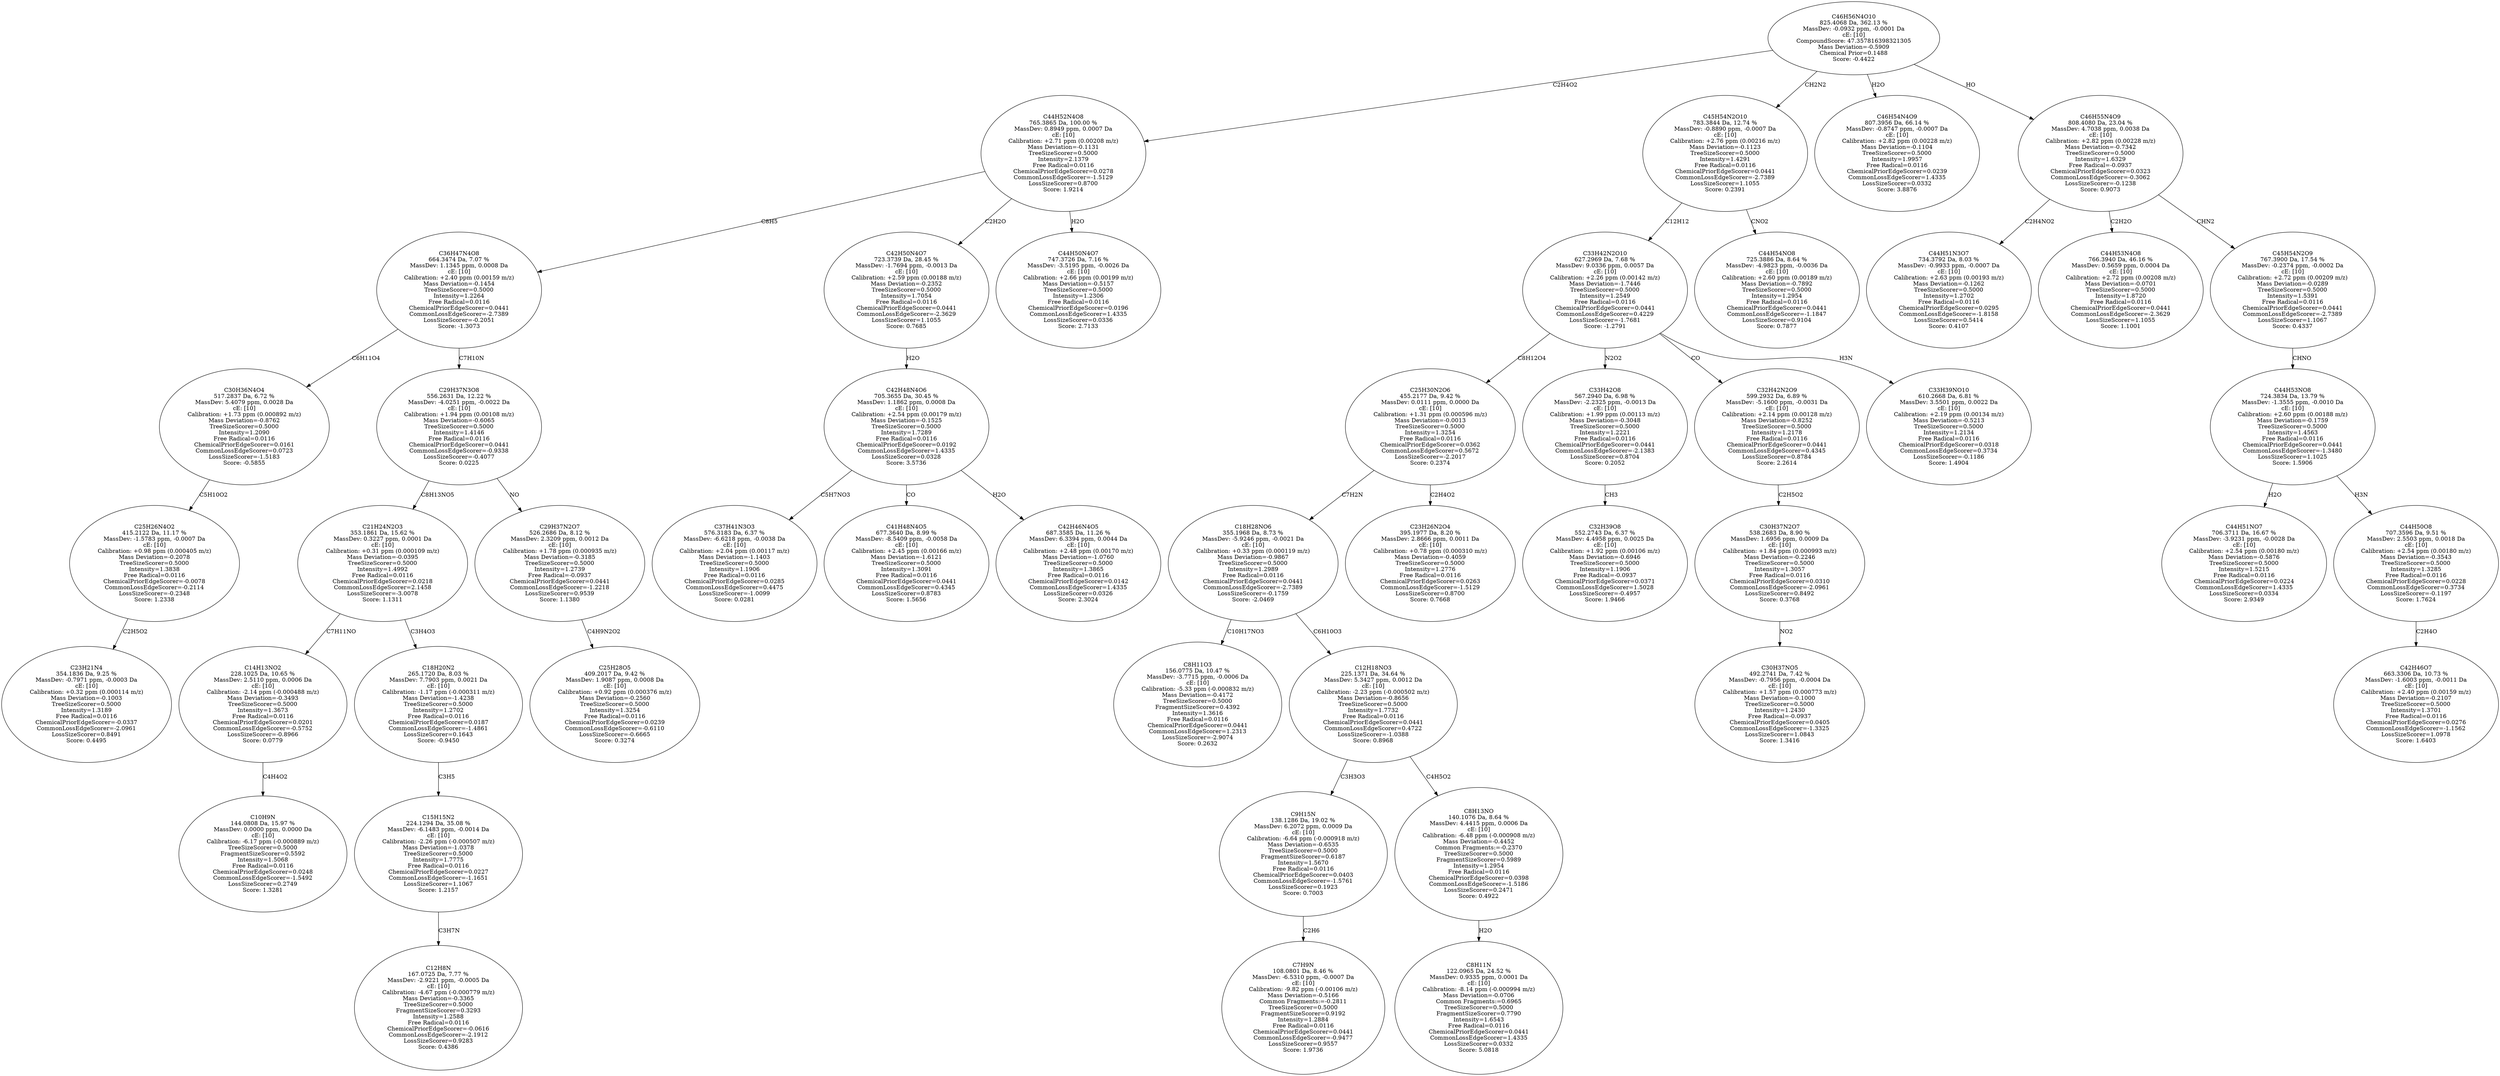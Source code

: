 strict digraph {
v1 [label="C23H21N4\n354.1836 Da, 9.25 %\nMassDev: -0.7971 ppm, -0.0003 Da\ncE: [10]\nCalibration: +0.32 ppm (0.000114 m/z)\nMass Deviation=-0.1003\nTreeSizeScorer=0.5000\nIntensity=1.3189\nFree Radical=0.0116\nChemicalPriorEdgeScorer=-0.0337\nCommonLossEdgeScorer=-2.0961\nLossSizeScorer=0.8491\nScore: 0.4495"];
v2 [label="C25H26N4O2\n415.2122 Da, 11.17 %\nMassDev: -1.5783 ppm, -0.0007 Da\ncE: [10]\nCalibration: +0.98 ppm (0.000405 m/z)\nMass Deviation=-0.2078\nTreeSizeScorer=0.5000\nIntensity=1.3838\nFree Radical=0.0116\nChemicalPriorEdgeScorer=-0.0078\nCommonLossEdgeScorer=-0.2114\nLossSizeScorer=-0.2348\nScore: 1.2338"];
v3 [label="C30H36N4O4\n517.2837 Da, 6.72 %\nMassDev: 5.4079 ppm, 0.0028 Da\ncE: [10]\nCalibration: +1.73 ppm (0.000892 m/z)\nMass Deviation=-0.8762\nTreeSizeScorer=0.5000\nIntensity=1.2090\nFree Radical=0.0116\nChemicalPriorEdgeScorer=0.0161\nCommonLossEdgeScorer=0.0723\nLossSizeScorer=-1.5183\nScore: -0.5855"];
v4 [label="C10H9N\n144.0808 Da, 15.97 %\nMassDev: 0.0000 ppm, 0.0000 Da\ncE: [10]\nCalibration: -6.17 ppm (-0.000889 m/z)\nTreeSizeScorer=0.5000\nFragmentSizeScorer=0.5592\nIntensity=1.5068\nFree Radical=0.0116\nChemicalPriorEdgeScorer=0.0248\nCommonLossEdgeScorer=-1.5492\nLossSizeScorer=0.2749\nScore: 1.3281"];
v5 [label="C14H13NO2\n228.1025 Da, 10.65 %\nMassDev: 2.5110 ppm, 0.0006 Da\ncE: [10]\nCalibration: -2.14 ppm (-0.000488 m/z)\nMass Deviation=-0.3493\nTreeSizeScorer=0.5000\nIntensity=1.3673\nFree Radical=0.0116\nChemicalPriorEdgeScorer=0.0201\nCommonLossEdgeScorer=-0.5752\nLossSizeScorer=-0.8966\nScore: 0.0779"];
v6 [label="C12H8N\n167.0725 Da, 7.77 %\nMassDev: -2.9221 ppm, -0.0005 Da\ncE: [10]\nCalibration: -4.67 ppm (-0.000779 m/z)\nMass Deviation=-0.3365\nTreeSizeScorer=0.5000\nFragmentSizeScorer=0.3293\nIntensity=1.2588\nFree Radical=0.0116\nChemicalPriorEdgeScorer=-0.0616\nCommonLossEdgeScorer=-2.1912\nLossSizeScorer=0.9283\nScore: 0.4386"];
v7 [label="C15H15N2\n224.1294 Da, 35.08 %\nMassDev: -6.1483 ppm, -0.0014 Da\ncE: [10]\nCalibration: -2.26 ppm (-0.000507 m/z)\nMass Deviation=-1.0378\nTreeSizeScorer=0.5000\nIntensity=1.7775\nFree Radical=0.0116\nChemicalPriorEdgeScorer=0.0227\nCommonLossEdgeScorer=-1.1651\nLossSizeScorer=1.1067\nScore: 1.2157"];
v8 [label="C18H20N2\n265.1720 Da, 8.03 %\nMassDev: 7.7903 ppm, 0.0021 Da\ncE: [10]\nCalibration: -1.17 ppm (-0.000311 m/z)\nMass Deviation=-1.4238\nTreeSizeScorer=0.5000\nIntensity=1.2702\nFree Radical=0.0116\nChemicalPriorEdgeScorer=0.0187\nCommonLossEdgeScorer=-1.4861\nLossSizeScorer=0.1643\nScore: -0.9450"];
v9 [label="C21H24N2O3\n353.1861 Da, 15.62 %\nMassDev: 0.3227 ppm, 0.0001 Da\ncE: [10]\nCalibration: +0.31 ppm (0.000109 m/z)\nMass Deviation=-0.0395\nTreeSizeScorer=0.5000\nIntensity=1.4992\nFree Radical=0.0116\nChemicalPriorEdgeScorer=0.0218\nCommonLossEdgeScorer=2.1458\nLossSizeScorer=-3.0078\nScore: 1.1311"];
v10 [label="C25H28O5\n409.2017 Da, 9.42 %\nMassDev: 1.9087 ppm, 0.0008 Da\ncE: [10]\nCalibration: +0.92 ppm (0.000376 m/z)\nMass Deviation=-0.2560\nTreeSizeScorer=0.5000\nIntensity=1.3254\nFree Radical=0.0116\nChemicalPriorEdgeScorer=0.0239\nCommonLossEdgeScorer=-0.6110\nLossSizeScorer=-0.6665\nScore: 0.3274"];
v11 [label="C29H37N2O7\n526.2686 Da, 8.12 %\nMassDev: 2.3209 ppm, 0.0012 Da\ncE: [10]\nCalibration: +1.78 ppm (0.000935 m/z)\nMass Deviation=-0.3185\nTreeSizeScorer=0.5000\nIntensity=1.2739\nFree Radical=-0.0937\nChemicalPriorEdgeScorer=0.0441\nCommonLossEdgeScorer=-1.2218\nLossSizeScorer=0.9539\nScore: 1.1380"];
v12 [label="C29H37N3O8\n556.2631 Da, 12.22 %\nMassDev: -4.0251 ppm, -0.0022 Da\ncE: [10]\nCalibration: +1.94 ppm (0.00108 m/z)\nMass Deviation=-0.6065\nTreeSizeScorer=0.5000\nIntensity=1.4146\nFree Radical=0.0116\nChemicalPriorEdgeScorer=0.0441\nCommonLossEdgeScorer=-0.9338\nLossSizeScorer=-0.4077\nScore: 0.0225"];
v13 [label="C36H47N4O8\n664.3474 Da, 7.07 %\nMassDev: 1.1345 ppm, 0.0008 Da\ncE: [10]\nCalibration: +2.40 ppm (0.00159 m/z)\nMass Deviation=-0.1454\nTreeSizeScorer=0.5000\nIntensity=1.2264\nFree Radical=0.0116\nChemicalPriorEdgeScorer=0.0441\nCommonLossEdgeScorer=-2.7389\nLossSizeScorer=-0.2051\nScore: -1.3073"];
v14 [label="C37H41N3O3\n576.3183 Da, 6.37 %\nMassDev: -6.6218 ppm, -0.0038 Da\ncE: [10]\nCalibration: +2.04 ppm (0.00117 m/z)\nMass Deviation=-1.1403\nTreeSizeScorer=0.5000\nIntensity=1.1906\nFree Radical=0.0116\nChemicalPriorEdgeScorer=0.0285\nCommonLossEdgeScorer=0.4475\nLossSizeScorer=-1.0099\nScore: 0.0281"];
v15 [label="C41H48N4O5\n677.3640 Da, 8.99 %\nMassDev: -8.5409 ppm, -0.0058 Da\ncE: [10]\nCalibration: +2.45 ppm (0.00166 m/z)\nMass Deviation=-1.6121\nTreeSizeScorer=0.5000\nIntensity=1.3091\nFree Radical=0.0116\nChemicalPriorEdgeScorer=0.0441\nCommonLossEdgeScorer=0.4345\nLossSizeScorer=0.8783\nScore: 1.5656"];
v16 [label="C42H46N4O5\n687.3585 Da, 11.26 %\nMassDev: 6.3394 ppm, 0.0044 Da\ncE: [10]\nCalibration: +2.48 ppm (0.00170 m/z)\nMass Deviation=-1.0760\nTreeSizeScorer=0.5000\nIntensity=1.3865\nFree Radical=0.0116\nChemicalPriorEdgeScorer=0.0142\nCommonLossEdgeScorer=1.4335\nLossSizeScorer=0.0326\nScore: 2.3024"];
v17 [label="C42H48N4O6\n705.3655 Da, 30.45 %\nMassDev: 1.1862 ppm, 0.0008 Da\ncE: [10]\nCalibration: +2.54 ppm (0.00179 m/z)\nMass Deviation=-0.1525\nTreeSizeScorer=0.5000\nIntensity=1.7289\nFree Radical=0.0116\nChemicalPriorEdgeScorer=0.0192\nCommonLossEdgeScorer=1.4335\nLossSizeScorer=0.0328\nScore: 3.5736"];
v18 [label="C42H50N4O7\n723.3739 Da, 28.45 %\nMassDev: -1.7694 ppm, -0.0013 Da\ncE: [10]\nCalibration: +2.59 ppm (0.00188 m/z)\nMass Deviation=-0.2352\nTreeSizeScorer=0.5000\nIntensity=1.7054\nFree Radical=0.0116\nChemicalPriorEdgeScorer=0.0441\nCommonLossEdgeScorer=-2.3629\nLossSizeScorer=1.1055\nScore: 0.7685"];
v19 [label="C44H50N4O7\n747.3726 Da, 7.16 %\nMassDev: -3.5195 ppm, -0.0026 Da\ncE: [10]\nCalibration: +2.66 ppm (0.00199 m/z)\nMass Deviation=-0.5157\nTreeSizeScorer=0.5000\nIntensity=1.2306\nFree Radical=0.0116\nChemicalPriorEdgeScorer=0.0196\nCommonLossEdgeScorer=1.4335\nLossSizeScorer=0.0336\nScore: 2.7133"];
v20 [label="C44H52N4O8\n765.3865 Da, 100.00 %\nMassDev: 0.8949 ppm, 0.0007 Da\ncE: [10]\nCalibration: +2.71 ppm (0.00208 m/z)\nMass Deviation=-0.1131\nTreeSizeScorer=0.5000\nIntensity=2.1379\nFree Radical=0.0116\nChemicalPriorEdgeScorer=0.0278\nCommonLossEdgeScorer=-1.5129\nLossSizeScorer=0.8700\nScore: 1.9214"];
v21 [label="C8H11O3\n156.0775 Da, 10.47 %\nMassDev: -3.7715 ppm, -0.0006 Da\ncE: [10]\nCalibration: -5.33 ppm (-0.000832 m/z)\nMass Deviation=-0.4172\nTreeSizeScorer=0.5000\nFragmentSizeScorer=0.4392\nIntensity=1.3616\nFree Radical=0.0116\nChemicalPriorEdgeScorer=0.0441\nCommonLossEdgeScorer=1.2313\nLossSizeScorer=-2.9074\nScore: 0.2632"];
v22 [label="C7H9N\n108.0801 Da, 8.46 %\nMassDev: -6.5310 ppm, -0.0007 Da\ncE: [10]\nCalibration: -9.82 ppm (-0.00106 m/z)\nMass Deviation=-0.5166\nCommon Fragments:=-0.2811\nTreeSizeScorer=0.5000\nFragmentSizeScorer=0.9192\nIntensity=1.2884\nFree Radical=0.0116\nChemicalPriorEdgeScorer=0.0441\nCommonLossEdgeScorer=-0.9477\nLossSizeScorer=0.9557\nScore: 1.9736"];
v23 [label="C9H15N\n138.1286 Da, 19.02 %\nMassDev: 6.2072 ppm, 0.0009 Da\ncE: [10]\nCalibration: -6.64 ppm (-0.000918 m/z)\nMass Deviation=-0.6535\nTreeSizeScorer=0.5000\nFragmentSizeScorer=0.6187\nIntensity=1.5670\nFree Radical=0.0116\nChemicalPriorEdgeScorer=0.0403\nCommonLossEdgeScorer=-1.5761\nLossSizeScorer=0.1923\nScore: 0.7003"];
v24 [label="C8H11N\n122.0965 Da, 24.52 %\nMassDev: 0.9335 ppm, 0.0001 Da\ncE: [10]\nCalibration: -8.14 ppm (-0.000994 m/z)\nMass Deviation=-0.0706\nCommon Fragments:=0.6965\nTreeSizeScorer=0.5000\nFragmentSizeScorer=0.7790\nIntensity=1.6543\nFree Radical=0.0116\nChemicalPriorEdgeScorer=0.0441\nCommonLossEdgeScorer=1.4335\nLossSizeScorer=0.0332\nScore: 5.0818"];
v25 [label="C8H13NO\n140.1076 Da, 8.64 %\nMassDev: 4.4415 ppm, 0.0006 Da\ncE: [10]\nCalibration: -6.48 ppm (-0.000908 m/z)\nMass Deviation=-0.4452\nCommon Fragments:=-0.2370\nTreeSizeScorer=0.5000\nFragmentSizeScorer=0.5989\nIntensity=1.2954\nFree Radical=0.0116\nChemicalPriorEdgeScorer=0.0398\nCommonLossEdgeScorer=-1.5186\nLossSizeScorer=0.2471\nScore: 0.4922"];
v26 [label="C12H18NO3\n225.1371 Da, 34.64 %\nMassDev: 5.3427 ppm, 0.0012 Da\ncE: [10]\nCalibration: -2.23 ppm (-0.000502 m/z)\nMass Deviation=-0.8656\nTreeSizeScorer=0.5000\nIntensity=1.7732\nFree Radical=0.0116\nChemicalPriorEdgeScorer=0.0441\nCommonLossEdgeScorer=0.4722\nLossSizeScorer=-1.0388\nScore: 0.8968"];
v27 [label="C18H28NO6\n355.1968 Da, 8.73 %\nMassDev: -5.9246 ppm, -0.0021 Da\ncE: [10]\nCalibration: +0.33 ppm (0.000119 m/z)\nMass Deviation=-0.9867\nTreeSizeScorer=0.5000\nIntensity=1.2989\nFree Radical=0.0116\nChemicalPriorEdgeScorer=0.0441\nCommonLossEdgeScorer=-2.7389\nLossSizeScorer=-0.1759\nScore: -2.0469"];
v28 [label="C23H26N2O4\n395.1977 Da, 8.20 %\nMassDev: 2.8666 ppm, 0.0011 Da\ncE: [10]\nCalibration: +0.78 ppm (0.000310 m/z)\nMass Deviation=-0.4059\nTreeSizeScorer=0.5000\nIntensity=1.2776\nFree Radical=0.0116\nChemicalPriorEdgeScorer=0.0263\nCommonLossEdgeScorer=-1.5129\nLossSizeScorer=0.8700\nScore: 0.7668"];
v29 [label="C25H30N2O6\n455.2177 Da, 9.42 %\nMassDev: 0.0111 ppm, 0.0000 Da\ncE: [10]\nCalibration: +1.31 ppm (0.000596 m/z)\nMass Deviation=-0.0013\nTreeSizeScorer=0.5000\nIntensity=1.3254\nFree Radical=0.0116\nChemicalPriorEdgeScorer=0.0362\nCommonLossEdgeScorer=0.5672\nLossSizeScorer=-2.2017\nScore: 0.2374"];
v30 [label="C32H39O8\n552.2743 Da, 6.37 %\nMassDev: 4.4958 ppm, 0.0025 Da\ncE: [10]\nCalibration: +1.92 ppm (0.00106 m/z)\nMass Deviation=-0.6946\nTreeSizeScorer=0.5000\nIntensity=1.1906\nFree Radical=-0.0937\nChemicalPriorEdgeScorer=0.0371\nCommonLossEdgeScorer=1.5028\nLossSizeScorer=-0.4957\nScore: 1.9466"];
v31 [label="C33H42O8\n567.2940 Da, 6.98 %\nMassDev: -2.2325 ppm, -0.0013 Da\ncE: [10]\nCalibration: +1.99 ppm (0.00113 m/z)\nMass Deviation=-0.3048\nTreeSizeScorer=0.5000\nIntensity=1.2221\nFree Radical=0.0116\nChemicalPriorEdgeScorer=0.0441\nCommonLossEdgeScorer=-2.1383\nLossSizeScorer=0.8704\nScore: 0.2052"];
v32 [label="C30H37NO5\n492.2741 Da, 7.42 %\nMassDev: -0.7956 ppm, -0.0004 Da\ncE: [10]\nCalibration: +1.57 ppm (0.000773 m/z)\nMass Deviation=-0.1000\nTreeSizeScorer=0.5000\nIntensity=1.2430\nFree Radical=-0.0937\nChemicalPriorEdgeScorer=0.0405\nCommonLossEdgeScorer=-1.3325\nLossSizeScorer=1.0843\nScore: 1.3416"];
v33 [label="C30H37N2O7\n538.2683 Da, 8.90 %\nMassDev: 1.6956 ppm, 0.0009 Da\ncE: [10]\nCalibration: +1.84 ppm (0.000993 m/z)\nMass Deviation=-0.2246\nTreeSizeScorer=0.5000\nIntensity=1.3057\nFree Radical=0.0116\nChemicalPriorEdgeScorer=0.0310\nCommonLossEdgeScorer=-2.0961\nLossSizeScorer=0.8492\nScore: 0.3768"];
v34 [label="C32H42N2O9\n599.2932 Da, 6.89 %\nMassDev: -5.1600 ppm, -0.0031 Da\ncE: [10]\nCalibration: +2.14 ppm (0.00128 m/z)\nMass Deviation=-0.8252\nTreeSizeScorer=0.5000\nIntensity=1.2178\nFree Radical=0.0116\nChemicalPriorEdgeScorer=0.0441\nCommonLossEdgeScorer=0.4345\nLossSizeScorer=0.8784\nScore: 2.2614"];
v35 [label="C33H39NO10\n610.2668 Da, 6.81 %\nMassDev: 3.5501 ppm, 0.0022 Da\ncE: [10]\nCalibration: +2.19 ppm (0.00134 m/z)\nMass Deviation=-0.5213\nTreeSizeScorer=0.5000\nIntensity=1.2134\nFree Radical=0.0116\nChemicalPriorEdgeScorer=0.0318\nCommonLossEdgeScorer=0.3734\nLossSizeScorer=-0.1186\nScore: 1.4904"];
v36 [label="C33H42N2O10\n627.2969 Da, 7.68 %\nMassDev: 9.0336 ppm, 0.0057 Da\ncE: [10]\nCalibration: +2.26 ppm (0.00142 m/z)\nMass Deviation=-1.7446\nTreeSizeScorer=0.5000\nIntensity=1.2549\nFree Radical=0.0116\nChemicalPriorEdgeScorer=0.0441\nCommonLossEdgeScorer=0.4229\nLossSizeScorer=-1.7681\nScore: -1.2791"];
v37 [label="C44H54NO8\n725.3886 Da, 8.64 %\nMassDev: -4.9823 ppm, -0.0036 Da\ncE: [10]\nCalibration: +2.60 ppm (0.00189 m/z)\nMass Deviation=-0.7892\nTreeSizeScorer=0.5000\nIntensity=1.2954\nFree Radical=0.0116\nChemicalPriorEdgeScorer=0.0441\nCommonLossEdgeScorer=-1.1847\nLossSizeScorer=0.9104\nScore: 0.7877"];
v38 [label="C45H54N2O10\n783.3844 Da, 12.74 %\nMassDev: -0.8890 ppm, -0.0007 Da\ncE: [10]\nCalibration: +2.76 ppm (0.00216 m/z)\nMass Deviation=-0.1123\nTreeSizeScorer=0.5000\nIntensity=1.4291\nFree Radical=0.0116\nChemicalPriorEdgeScorer=0.0441\nCommonLossEdgeScorer=-2.7389\nLossSizeScorer=1.1055\nScore: 0.2391"];
v39 [label="C46H54N4O9\n807.3956 Da, 66.14 %\nMassDev: -0.8747 ppm, -0.0007 Da\ncE: [10]\nCalibration: +2.82 ppm (0.00228 m/z)\nMass Deviation=-0.1104\nTreeSizeScorer=0.5000\nIntensity=1.9957\nFree Radical=0.0116\nChemicalPriorEdgeScorer=0.0239\nCommonLossEdgeScorer=1.4335\nLossSizeScorer=0.0332\nScore: 3.8876"];
v40 [label="C44H51N3O7\n734.3792 Da, 8.03 %\nMassDev: -0.9933 ppm, -0.0007 Da\ncE: [10]\nCalibration: +2.63 ppm (0.00193 m/z)\nMass Deviation=-0.1262\nTreeSizeScorer=0.5000\nIntensity=1.2702\nFree Radical=0.0116\nChemicalPriorEdgeScorer=0.0295\nCommonLossEdgeScorer=-1.8158\nLossSizeScorer=0.5414\nScore: 0.4107"];
v41 [label="C44H53N4O8\n766.3940 Da, 46.16 %\nMassDev: 0.5659 ppm, 0.0004 Da\ncE: [10]\nCalibration: +2.72 ppm (0.00208 m/z)\nMass Deviation=-0.0701\nTreeSizeScorer=0.5000\nIntensity=1.8720\nFree Radical=0.0116\nChemicalPriorEdgeScorer=0.0441\nCommonLossEdgeScorer=-2.3629\nLossSizeScorer=1.1055\nScore: 1.1001"];
v42 [label="C44H51NO7\n706.3711 Da, 16.67 %\nMassDev: -3.9231 ppm, -0.0028 Da\ncE: [10]\nCalibration: +2.54 ppm (0.00180 m/z)\nMass Deviation=-0.5876\nTreeSizeScorer=0.5000\nIntensity=1.5215\nFree Radical=0.0116\nChemicalPriorEdgeScorer=0.0224\nCommonLossEdgeScorer=1.4335\nLossSizeScorer=0.0334\nScore: 2.9349"];
v43 [label="C42H46O7\n663.3306 Da, 10.73 %\nMassDev: -1.6003 ppm, -0.0011 Da\ncE: [10]\nCalibration: +2.40 ppm (0.00159 m/z)\nMass Deviation=-0.2107\nTreeSizeScorer=0.5000\nIntensity=1.3701\nFree Radical=0.0116\nChemicalPriorEdgeScorer=0.0276\nCommonLossEdgeScorer=-1.1562\nLossSizeScorer=1.0978\nScore: 1.6403"];
v44 [label="C44H50O8\n707.3596 Da, 9.51 %\nMassDev: 2.5503 ppm, 0.0018 Da\ncE: [10]\nCalibration: +2.54 ppm (0.00180 m/z)\nMass Deviation=-0.3543\nTreeSizeScorer=0.5000\nIntensity=1.3285\nFree Radical=0.0116\nChemicalPriorEdgeScorer=0.0228\nCommonLossEdgeScorer=0.3734\nLossSizeScorer=-0.1197\nScore: 1.7624"];
v45 [label="C44H53NO8\n724.3834 Da, 13.79 %\nMassDev: -1.3555 ppm, -0.0010 Da\ncE: [10]\nCalibration: +2.60 ppm (0.00188 m/z)\nMass Deviation=-0.1759\nTreeSizeScorer=0.5000\nIntensity=1.4563\nFree Radical=0.0116\nChemicalPriorEdgeScorer=0.0441\nCommonLossEdgeScorer=-1.3480\nLossSizeScorer=1.1025\nScore: 1.5906"];
v46 [label="C45H54N2O9\n767.3900 Da, 17.54 %\nMassDev: -0.2374 ppm, -0.0002 Da\ncE: [10]\nCalibration: +2.72 ppm (0.00209 m/z)\nMass Deviation=-0.0289\nTreeSizeScorer=0.5000\nIntensity=1.5391\nFree Radical=0.0116\nChemicalPriorEdgeScorer=0.0441\nCommonLossEdgeScorer=-2.7389\nLossSizeScorer=1.1067\nScore: 0.4337"];
v47 [label="C46H55N4O9\n808.4080 Da, 23.04 %\nMassDev: 4.7038 ppm, 0.0038 Da\ncE: [10]\nCalibration: +2.82 ppm (0.00228 m/z)\nMass Deviation=-0.7342\nTreeSizeScorer=0.5000\nIntensity=1.6329\nFree Radical=-0.0937\nChemicalPriorEdgeScorer=0.0323\nCommonLossEdgeScorer=-0.3062\nLossSizeScorer=-0.1238\nScore: 0.9073"];
v48 [label="C46H56N4O10\n825.4068 Da, 362.13 %\nMassDev: -0.0932 ppm, -0.0001 Da\ncE: [10]\nCompoundScore: 47.357816398321305\nMass Deviation=-0.5909\nChemical Prior=0.1488\nScore: -0.4422"];
v2 -> v1 [label="C2H5O2"];
v3 -> v2 [label="C5H10O2"];
v13 -> v3 [label="C6H11O4"];
v5 -> v4 [label="C4H4O2"];
v9 -> v5 [label="C7H11NO"];
v7 -> v6 [label="C3H7N"];
v8 -> v7 [label="C3H5"];
v9 -> v8 [label="C3H4O3"];
v12 -> v9 [label="C8H13NO5"];
v11 -> v10 [label="C4H9N2O2"];
v12 -> v11 [label="NO"];
v13 -> v12 [label="C7H10N"];
v20 -> v13 [label="C8H5"];
v17 -> v14 [label="C5H7NO3"];
v17 -> v15 [label="CO"];
v17 -> v16 [label="H2O"];
v18 -> v17 [label="H2O"];
v20 -> v18 [label="C2H2O"];
v20 -> v19 [label="H2O"];
v48 -> v20 [label="C2H4O2"];
v27 -> v21 [label="C10H17NO3"];
v23 -> v22 [label="C2H6"];
v26 -> v23 [label="C3H3O3"];
v25 -> v24 [label="H2O"];
v26 -> v25 [label="C4H5O2"];
v27 -> v26 [label="C6H10O3"];
v29 -> v27 [label="C7H2N"];
v29 -> v28 [label="C2H4O2"];
v36 -> v29 [label="C8H12O4"];
v31 -> v30 [label="CH3"];
v36 -> v31 [label="N2O2"];
v33 -> v32 [label="NO2"];
v34 -> v33 [label="C2H5O2"];
v36 -> v34 [label="CO"];
v36 -> v35 [label="H3N"];
v38 -> v36 [label="C12H12"];
v38 -> v37 [label="CNO2"];
v48 -> v38 [label="CH2N2"];
v48 -> v39 [label="H2O"];
v47 -> v40 [label="C2H4NO2"];
v47 -> v41 [label="C2H2O"];
v45 -> v42 [label="H2O"];
v44 -> v43 [label="C2H4O"];
v45 -> v44 [label="H3N"];
v46 -> v45 [label="CHNO"];
v47 -> v46 [label="CHN2"];
v48 -> v47 [label="HO"];
}
